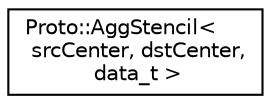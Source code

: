 digraph "Graphical Class Hierarchy"
{
  edge [fontname="Helvetica",fontsize="10",labelfontname="Helvetica",labelfontsize="10"];
  node [fontname="Helvetica",fontsize="10",shape=record];
  rankdir="LR";
  Node0 [label="Proto::AggStencil\<\l srcCenter, dstCenter,\l data_t \>",height=0.2,width=0.4,color="black", fillcolor="white", style="filled",URL="$classProto_1_1AggStencil.html"];
}

